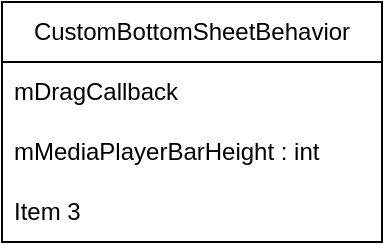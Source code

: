<mxfile version="24.4.0" type="github">
  <diagram name="Страница — 1" id="M9xCnpS0xsGaigTrREdY">
    <mxGraphModel dx="1434" dy="782" grid="1" gridSize="10" guides="1" tooltips="1" connect="1" arrows="1" fold="1" page="1" pageScale="1" pageWidth="827" pageHeight="1169" math="0" shadow="0">
      <root>
        <mxCell id="0" />
        <mxCell id="1" parent="0" />
        <mxCell id="uJCwriH5KJLlYhuBKGId-2" value="&lt;div&gt;CustomBottomSheetBehavior&lt;/div&gt;" style="swimlane;fontStyle=0;childLayout=stackLayout;horizontal=1;startSize=30;horizontalStack=0;resizeParent=1;resizeParentMax=0;resizeLast=0;collapsible=1;marginBottom=0;whiteSpace=wrap;html=1;" vertex="1" parent="1">
          <mxGeometry x="10" y="40" width="190" height="120" as="geometry" />
        </mxCell>
        <mxCell id="uJCwriH5KJLlYhuBKGId-3" value="&lt;div&gt;mDragCallback&lt;/div&gt;" style="text;strokeColor=none;fillColor=none;align=left;verticalAlign=middle;spacingLeft=4;spacingRight=4;overflow=hidden;points=[[0,0.5],[1,0.5]];portConstraint=eastwest;rotatable=0;whiteSpace=wrap;html=1;" vertex="1" parent="uJCwriH5KJLlYhuBKGId-2">
          <mxGeometry y="30" width="190" height="30" as="geometry" />
        </mxCell>
        <mxCell id="uJCwriH5KJLlYhuBKGId-4" value="mMediaPlayerBarHeight : int" style="text;strokeColor=none;fillColor=none;align=left;verticalAlign=middle;spacingLeft=4;spacingRight=4;overflow=hidden;points=[[0,0.5],[1,0.5]];portConstraint=eastwest;rotatable=0;whiteSpace=wrap;html=1;" vertex="1" parent="uJCwriH5KJLlYhuBKGId-2">
          <mxGeometry y="60" width="190" height="30" as="geometry" />
        </mxCell>
        <mxCell id="uJCwriH5KJLlYhuBKGId-5" value="Item 3" style="text;strokeColor=none;fillColor=none;align=left;verticalAlign=middle;spacingLeft=4;spacingRight=4;overflow=hidden;points=[[0,0.5],[1,0.5]];portConstraint=eastwest;rotatable=0;whiteSpace=wrap;html=1;" vertex="1" parent="uJCwriH5KJLlYhuBKGId-2">
          <mxGeometry y="90" width="190" height="30" as="geometry" />
        </mxCell>
      </root>
    </mxGraphModel>
  </diagram>
</mxfile>

